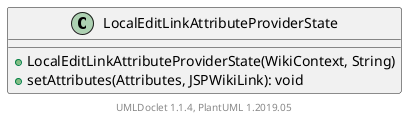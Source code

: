 @startuml

    class LocalEditLinkAttributeProviderState [[LocalEditLinkAttributeProviderState.html]] {
        +LocalEditLinkAttributeProviderState(WikiContext, String)
        +setAttributes(Attributes, JSPWikiLink): void
    }


    center footer UMLDoclet 1.1.4, PlantUML 1.2019.05
@enduml
